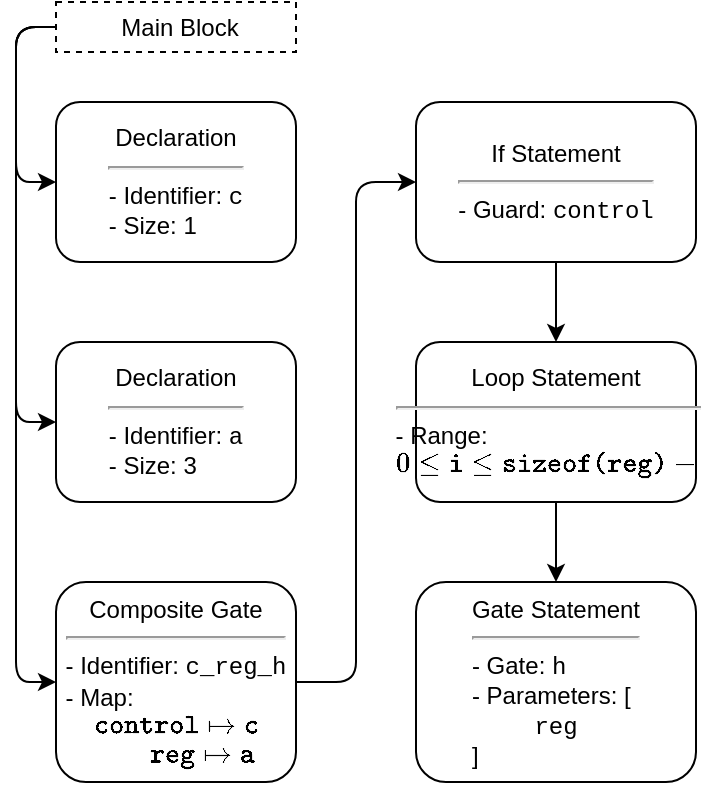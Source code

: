 <mxfile>
    <diagram id="aWsCgb6bVCKxuEZ1L0_X" name="Page-1">
        <mxGraphModel dx="625" dy="897" grid="1" gridSize="10" guides="1" tooltips="1" connect="1" arrows="1" fold="1" page="1" pageScale="1" pageWidth="850" pageHeight="1100" math="1" shadow="0">
            <root>
                <mxCell id="0"/>
                <mxCell id="1" parent="0"/>
                <mxCell id="56" style="edgeStyle=orthogonalEdgeStyle;html=1;entryX=0;entryY=0.5;entryDx=0;entryDy=0;fontFamily=Courier New;fontColor=default;" parent="1" source="2" target="3" edge="1">
                    <mxGeometry relative="1" as="geometry">
                        <Array as="points">
                            <mxPoint x="140" y="283"/>
                            <mxPoint x="140" y="360"/>
                        </Array>
                    </mxGeometry>
                </mxCell>
                <mxCell id="57" style="edgeStyle=orthogonalEdgeStyle;html=1;entryX=0;entryY=0.5;entryDx=0;entryDy=0;fontFamily=Courier New;fontColor=default;" parent="1" source="2" target="5" edge="1">
                    <mxGeometry relative="1" as="geometry">
                        <Array as="points">
                            <mxPoint x="140" y="283"/>
                            <mxPoint x="140" y="480"/>
                        </Array>
                    </mxGeometry>
                </mxCell>
                <mxCell id="58" style="edgeStyle=orthogonalEdgeStyle;html=1;entryX=0;entryY=0.5;entryDx=0;entryDy=0;fontFamily=Courier New;fontColor=default;" parent="1" source="2" target="4" edge="1">
                    <mxGeometry relative="1" as="geometry">
                        <Array as="points">
                            <mxPoint x="140" y="282.5"/>
                            <mxPoint x="140" y="610"/>
                        </Array>
                    </mxGeometry>
                </mxCell>
                <mxCell id="2" value="&lt;div style=&quot;&quot;&gt;&lt;span style=&quot;background-color: initial;&quot;&gt;Main Block&lt;/span&gt;&lt;/div&gt;" style="rounded=0;whiteSpace=wrap;html=1;align=center;labelPosition=center;verticalLabelPosition=middle;verticalAlign=middle;fontColor=default;fillColor=none;spacingLeft=4;dashed=1;" parent="1" vertex="1">
                    <mxGeometry x="160" y="270" width="120" height="25" as="geometry"/>
                </mxCell>
                <mxCell id="3" value="Declaration&lt;br&gt;&lt;hr&gt;&lt;div style=&quot;text-align: left;&quot;&gt;&lt;span style=&quot;background-color: initial;&quot;&gt;- Identifier:&amp;nbsp;&lt;/span&gt;&lt;font face=&quot;Courier New&quot; style=&quot;background-color: initial;&quot;&gt;c&lt;/font&gt;&lt;/div&gt;&lt;div style=&quot;text-align: left;&quot;&gt;&lt;span style=&quot;background-color: initial;&quot;&gt;- Size: 1&lt;/span&gt;&lt;/div&gt;" style="rounded=1;whiteSpace=wrap;html=1;" parent="1" vertex="1">
                    <mxGeometry x="160" y="320" width="120" height="80" as="geometry"/>
                </mxCell>
                <mxCell id="52" style="edgeStyle=orthogonalEdgeStyle;html=1;entryX=0;entryY=0.5;entryDx=0;entryDy=0;fontFamily=Courier New;fontColor=default;" parent="1" source="4" target="35" edge="1">
                    <mxGeometry relative="1" as="geometry"/>
                </mxCell>
                <mxCell id="4" value="Composite Gate&lt;br&gt;&lt;hr&gt;&lt;div style=&quot;text-align: left;&quot;&gt;&lt;span style=&quot;background-color: initial;&quot;&gt;- Identifier: &lt;font face=&quot;Courier New&quot;&gt;c_reg_h&lt;/font&gt;&lt;/span&gt;&lt;/div&gt;&lt;div style=&quot;text-align: left;&quot;&gt;&lt;span style=&quot;background-color: initial;&quot;&gt;- Map:&amp;nbsp; &amp;nbsp;&amp;nbsp;&lt;/span&gt;&lt;/div&gt;&lt;span style=&quot;text-align: left;&quot;&gt;\(\texttt{control} \mapsto \texttt{c}\)&lt;/span&gt;&lt;span style=&quot;text-align: left;&quot;&gt;&lt;br&gt;&lt;/span&gt;&lt;span style=&quot;text-align: left;&quot;&gt;&amp;nbsp; &amp;nbsp; &amp;nbsp; &amp;nbsp; \(\texttt{reg} \mapsto \texttt{a}\)&lt;/span&gt;&lt;span style=&quot;text-align: left;&quot;&gt;&lt;br&gt;&lt;/span&gt;" style="rounded=1;whiteSpace=wrap;html=1;" parent="1" vertex="1">
                    <mxGeometry x="160" y="560" width="120" height="100" as="geometry"/>
                </mxCell>
                <mxCell id="5" value="Declaration&lt;br&gt;&lt;hr&gt;&lt;div style=&quot;text-align: left;&quot;&gt;&lt;span style=&quot;background-color: initial;&quot;&gt;- Identifier:&amp;nbsp;&lt;/span&gt;&lt;font face=&quot;Courier New&quot; style=&quot;background-color: initial;&quot;&gt;a&lt;/font&gt;&lt;/div&gt;&lt;div style=&quot;text-align: left;&quot;&gt;&lt;span style=&quot;background-color: initial;&quot;&gt;- Size: 3&lt;/span&gt;&lt;/div&gt;" style="rounded=1;whiteSpace=wrap;html=1;" parent="1" vertex="1">
                    <mxGeometry x="160" y="440" width="120" height="80" as="geometry"/>
                </mxCell>
                <mxCell id="53" style="edgeStyle=orthogonalEdgeStyle;html=1;entryX=0.5;entryY=0;entryDx=0;entryDy=0;fontFamily=Courier New;fontColor=default;" parent="1" source="35" target="37" edge="1">
                    <mxGeometry relative="1" as="geometry"/>
                </mxCell>
                <mxCell id="35" value="If Statement&lt;br&gt;&lt;hr&gt;&lt;div style=&quot;text-align: left;&quot;&gt;&lt;span style=&quot;background-color: initial;&quot;&gt;- Guard:&amp;nbsp;&lt;font face=&quot;Courier New&quot;&gt;control&lt;/font&gt;&lt;br&gt;&lt;/span&gt;&lt;/div&gt;" style="rounded=1;whiteSpace=wrap;html=1;" parent="1" vertex="1">
                    <mxGeometry x="340" y="320" width="140" height="80" as="geometry"/>
                </mxCell>
                <mxCell id="54" style="edgeStyle=orthogonalEdgeStyle;html=1;entryX=0.5;entryY=0;entryDx=0;entryDy=0;fontFamily=Courier New;fontColor=default;" parent="1" source="37" target="38" edge="1">
                    <mxGeometry relative="1" as="geometry"/>
                </mxCell>
                <mxCell id="37" value="Loop Statement&lt;br&gt;&lt;hr&gt;&lt;div style=&quot;text-align: left;&quot;&gt;&lt;span style=&quot;background-color: initial;&quot;&gt;- Range:&lt;/span&gt;&lt;span style=&quot;background-color: initial;&quot;&gt;&amp;nbsp;&lt;/span&gt;&lt;/div&gt;&lt;div style=&quot;text-align: left;&quot;&gt;&lt;font style=&quot;background-color: initial;&quot; face=&quot;Courier New&quot;&gt;\(0 \leq \texttt{i} \leq \texttt{sizeof(reg)} - 1 \)&lt;/font&gt;&lt;/div&gt;" style="rounded=1;whiteSpace=wrap;html=1;" parent="1" vertex="1">
                    <mxGeometry x="340" y="440" width="140" height="80" as="geometry"/>
                </mxCell>
                <mxCell id="38" value="Gate Statement&lt;br&gt;&lt;hr&gt;&lt;div style=&quot;text-align: left;&quot;&gt;&lt;span style=&quot;background-color: initial;&quot;&gt;- Gate:&amp;nbsp;&lt;font face=&quot;Courier New&quot;&gt;h&lt;/font&gt;&lt;/span&gt;&lt;/div&gt;&lt;div style=&quot;text-align: left;&quot;&gt;- Parameters: [&lt;/div&gt;&lt;span style=&quot;font-family: &amp;quot;Courier New&amp;quot;; text-align: left;&quot;&gt;reg&lt;/span&gt;&lt;div style=&quot;text-align: left;&quot;&gt;]&lt;br&gt;&lt;/div&gt;" style="rounded=1;whiteSpace=wrap;html=1;" parent="1" vertex="1">
                    <mxGeometry x="340" y="560" width="140" height="100" as="geometry"/>
                </mxCell>
            </root>
        </mxGraphModel>
    </diagram>
</mxfile>